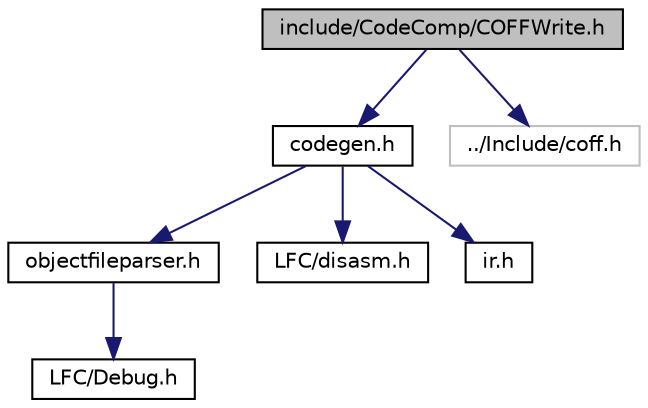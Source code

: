 digraph G
{
  edge [fontname="Helvetica",fontsize="10",labelfontname="Helvetica",labelfontsize="10"];
  node [fontname="Helvetica",fontsize="10",shape=record];
  Node1 [label="include/CodeComp/COFFWrite.h",height=0.2,width=0.4,color="black", fillcolor="grey75", style="filled" fontcolor="black"];
  Node1 -> Node2 [color="midnightblue",fontsize="10",style="solid",fontname="Helvetica"];
  Node2 [label="codegen.h",height=0.2,width=0.4,color="black", fillcolor="white", style="filled",URL="$codegen_8h.html"];
  Node2 -> Node3 [color="midnightblue",fontsize="10",style="solid",fontname="Helvetica"];
  Node3 [label="objectfileparser.h",height=0.2,width=0.4,color="black", fillcolor="white", style="filled",URL="$objectfileparser_8h.html"];
  Node3 -> Node4 [color="midnightblue",fontsize="10",style="solid",fontname="Helvetica"];
  Node4 [label="LFC/Debug.h",height=0.2,width=0.4,color="black", fillcolor="white", style="filled",URL="$_debug_8h.html"];
  Node2 -> Node5 [color="midnightblue",fontsize="10",style="solid",fontname="Helvetica"];
  Node5 [label="LFC/disasm.h",height=0.2,width=0.4,color="black", fillcolor="white", style="filled",URL="$disasm_8h.html"];
  Node2 -> Node6 [color="midnightblue",fontsize="10",style="solid",fontname="Helvetica"];
  Node6 [label="ir.h",height=0.2,width=0.4,color="black", fillcolor="white", style="filled",URL="$ir_8h.html"];
  Node1 -> Node7 [color="midnightblue",fontsize="10",style="solid",fontname="Helvetica"];
  Node7 [label="../Include/coff.h",height=0.2,width=0.4,color="grey75", fillcolor="white", style="filled"];
}
